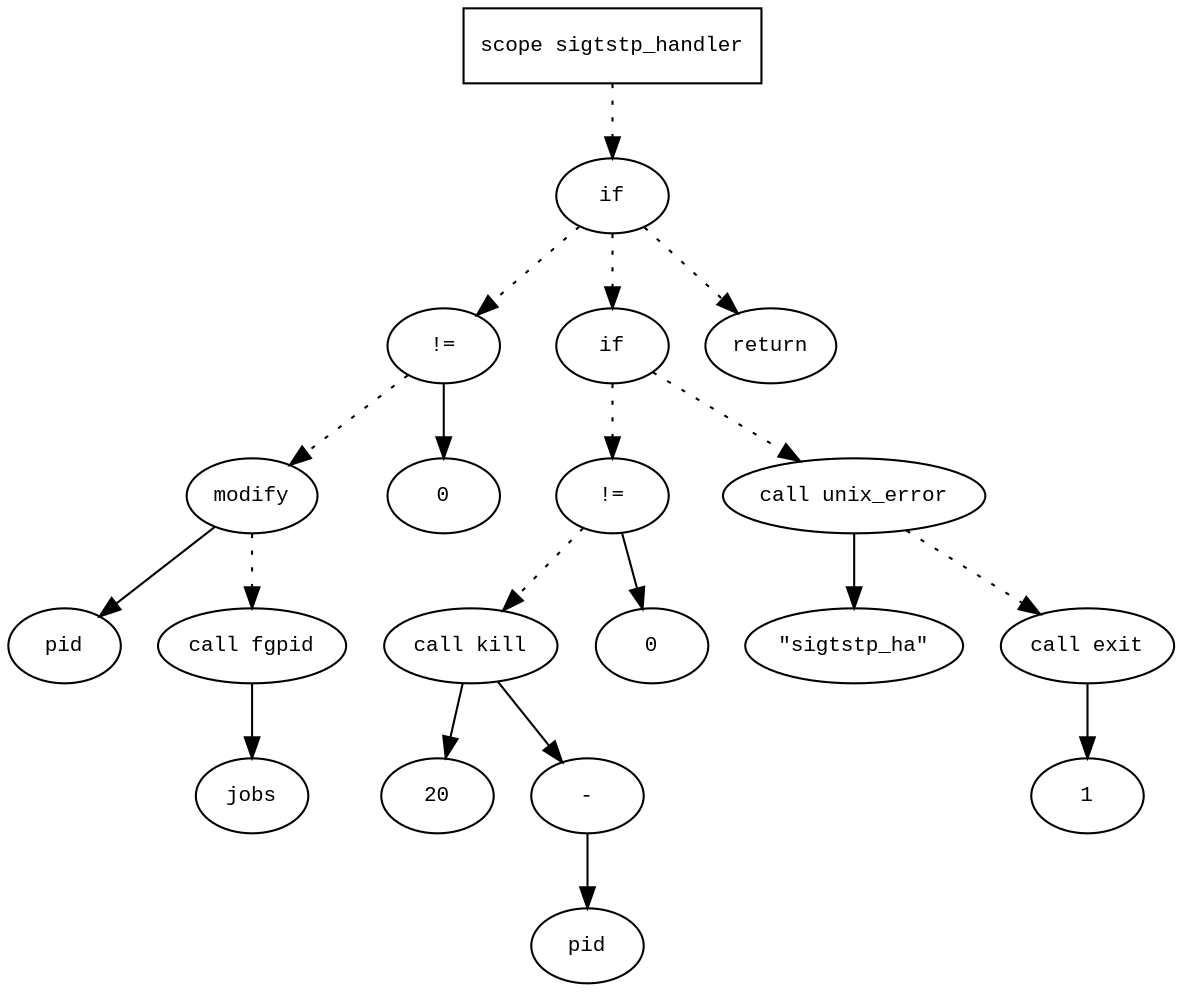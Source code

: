 digraph AST {
  graph [fontname="Times New Roman",fontsize=10];
  node  [fontname="Courier New",fontsize=10];
  edge  [fontname="Times New Roman",fontsize=10];

  node1 [label="scope sigtstp_handler",shape=box];
  node2 [label="if",shape=ellipse];
  node1 -> node2 [style=dotted];
  node3 [label="!=",shape=ellipse];
  node4 [label="modify",shape=ellipse];
  node5 [label="pid",shape=ellipse];
  node4 -> node5;
  node6 [label="call fgpid",shape=ellipse];
  node7 [label="jobs",shape=ellipse];
  node6 -> node7;
  node4 -> node6 [style=dotted];
  node3 -> node4 [style=dotted];
  node8 [label="0",shape=ellipse];
  node3 -> node8;
  node2 -> node3 [style=dotted];
  node9 [label="if",shape=ellipse];
  node2 -> node9 [style=dotted];
  node10 [label="!=",shape=ellipse];
  node11 [label="call kill",shape=ellipse];
  node12 [label="20",shape=ellipse];
  node11 -> node12;
  node13 [label="-",shape=ellipse];
  node14 [label="pid",shape=ellipse];
  node13 -> node14;
  node11 -> node13;
  node10 -> node11 [style=dotted];
  node15 [label="0",shape=ellipse];
  node10 -> node15;
  node9 -> node10 [style=dotted];
  node16 [label="call unix_error",shape=ellipse];
  node17 [label="\"sigtstp_ha\"",shape=ellipse];
  node16 -> node17;
  node9 -> node16 [style=dotted];
  node18 [label="call exit",shape=ellipse];
  node19 [label="1",shape=ellipse];
  node18 -> node19;
  node16 -> node18 [style=dotted];
  node20 [label="return",shape=ellipse];
  node2 -> node20 [style=dotted];
} 